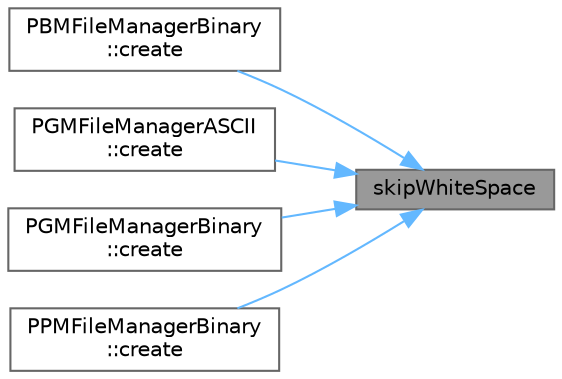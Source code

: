 digraph "skipWhiteSpace"
{
 // INTERACTIVE_SVG=YES
 // LATEX_PDF_SIZE
  bgcolor="transparent";
  edge [fontname=Helvetica,fontsize=10,labelfontname=Helvetica,labelfontsize=10];
  node [fontname=Helvetica,fontsize=10,shape=box,height=0.2,width=0.4];
  rankdir="RL";
  Node1 [id="Node000001",label="skipWhiteSpace",height=0.2,width=0.4,color="gray40", fillcolor="grey60", style="filled", fontcolor="black",tooltip="Skips whitespace characters in the stream and positions the stream at the next non-whitespace charact..."];
  Node1 -> Node2 [id="edge1_Node000001_Node000002",dir="back",color="steelblue1",style="solid",tooltip=" "];
  Node2 [id="Node000002",label="PBMFileManagerBinary\l::create",height=0.2,width=0.4,color="grey40", fillcolor="white", style="filled",URL="$class_p_b_m_file_manager_binary.html#add2dd2dc2d906e6130909df1eee00041",tooltip="Creates a file from the input stream and given filename."];
  Node1 -> Node3 [id="edge2_Node000001_Node000003",dir="back",color="steelblue1",style="solid",tooltip=" "];
  Node3 [id="Node000003",label="PGMFileManagerASCII\l::create",height=0.2,width=0.4,color="grey40", fillcolor="white", style="filled",URL="$class_p_g_m_file_manager_a_s_c_i_i.html#a2322a933e93420745ecaecee87cfb9fb",tooltip="Creates a file from the input stream and given filename."];
  Node1 -> Node4 [id="edge3_Node000001_Node000004",dir="back",color="steelblue1",style="solid",tooltip=" "];
  Node4 [id="Node000004",label="PGMFileManagerBinary\l::create",height=0.2,width=0.4,color="grey40", fillcolor="white", style="filled",URL="$class_p_g_m_file_manager_binary.html#a3b70e64e2eba8359f6b0bca6d76013ec",tooltip="Creates a file from the input stream and given filename."];
  Node1 -> Node5 [id="edge4_Node000001_Node000005",dir="back",color="steelblue1",style="solid",tooltip=" "];
  Node5 [id="Node000005",label="PPMFileManagerBinary\l::create",height=0.2,width=0.4,color="grey40", fillcolor="white", style="filled",URL="$class_p_p_m_file_manager_binary.html#adb799d380d7b39300741d361617d7b70",tooltip="Creates a file from the input stream and given filename."];
}
